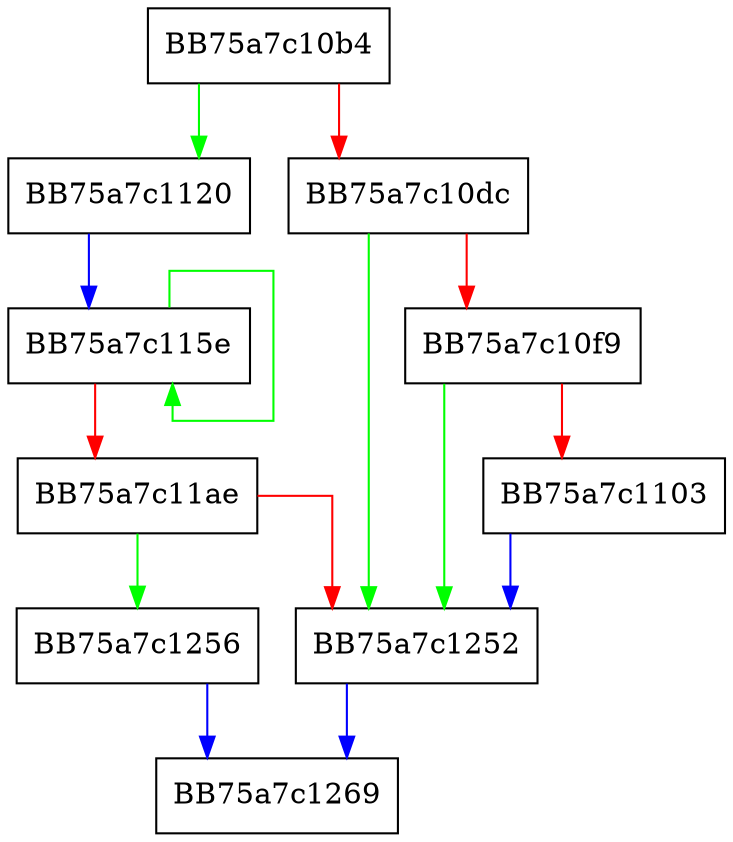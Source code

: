 digraph InitializeOnProcessAttach {
  node [shape="box"];
  graph [splines=ortho];
  BB75a7c10b4 -> BB75a7c1120 [color="green"];
  BB75a7c10b4 -> BB75a7c10dc [color="red"];
  BB75a7c10dc -> BB75a7c1252 [color="green"];
  BB75a7c10dc -> BB75a7c10f9 [color="red"];
  BB75a7c10f9 -> BB75a7c1252 [color="green"];
  BB75a7c10f9 -> BB75a7c1103 [color="red"];
  BB75a7c1103 -> BB75a7c1252 [color="blue"];
  BB75a7c1120 -> BB75a7c115e [color="blue"];
  BB75a7c115e -> BB75a7c115e [color="green"];
  BB75a7c115e -> BB75a7c11ae [color="red"];
  BB75a7c11ae -> BB75a7c1256 [color="green"];
  BB75a7c11ae -> BB75a7c1252 [color="red"];
  BB75a7c1252 -> BB75a7c1269 [color="blue"];
  BB75a7c1256 -> BB75a7c1269 [color="blue"];
}